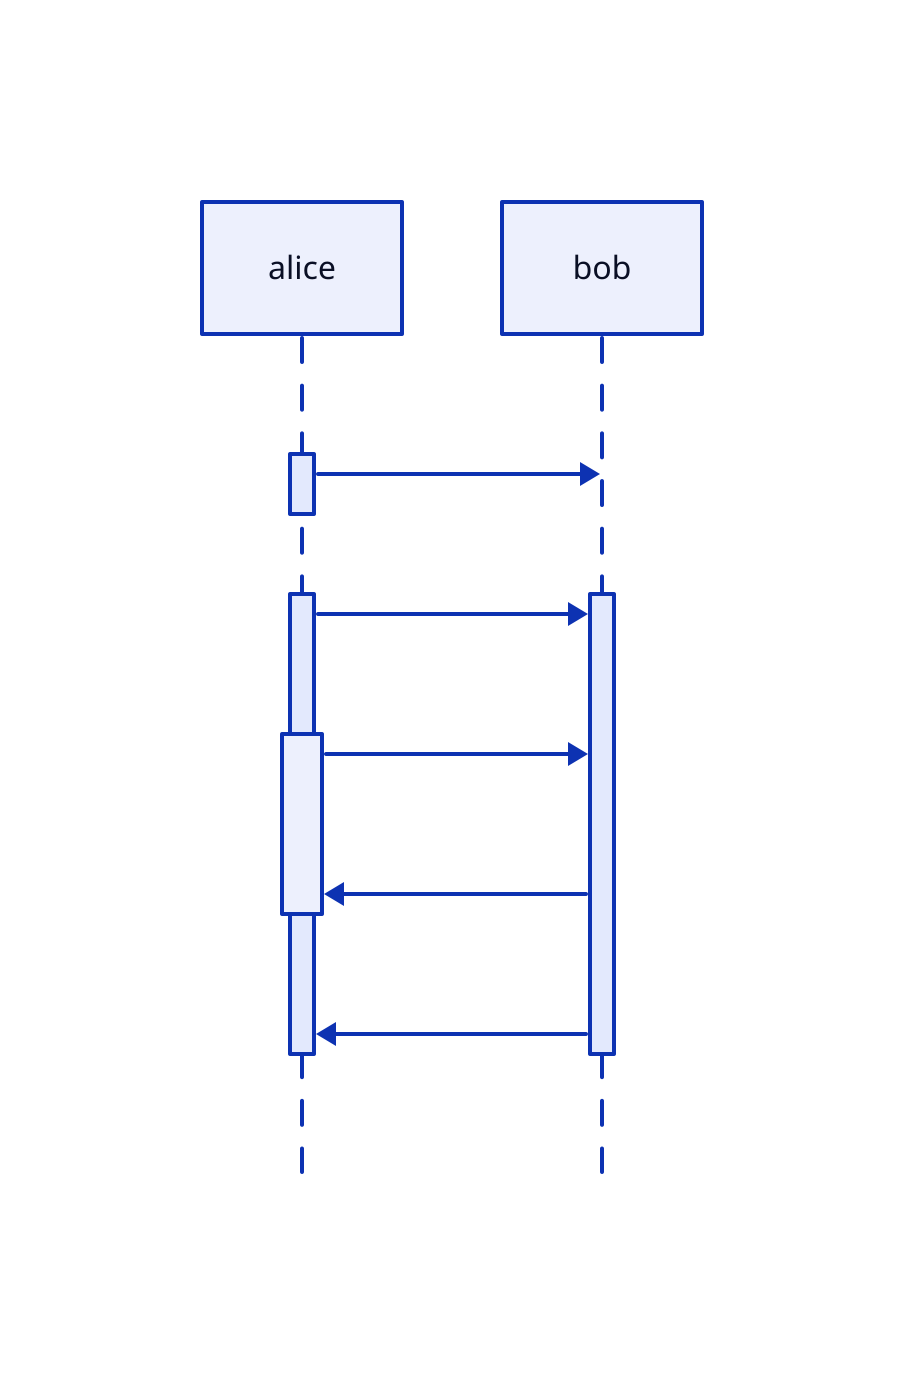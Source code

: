 shape: sequence_diagram
alice.t1 -> bob
alice.t2 -> bob.a
alice.t2.a -> bob.a
alice.t2.a <- bob.a
alice.t2 <- bob.a
